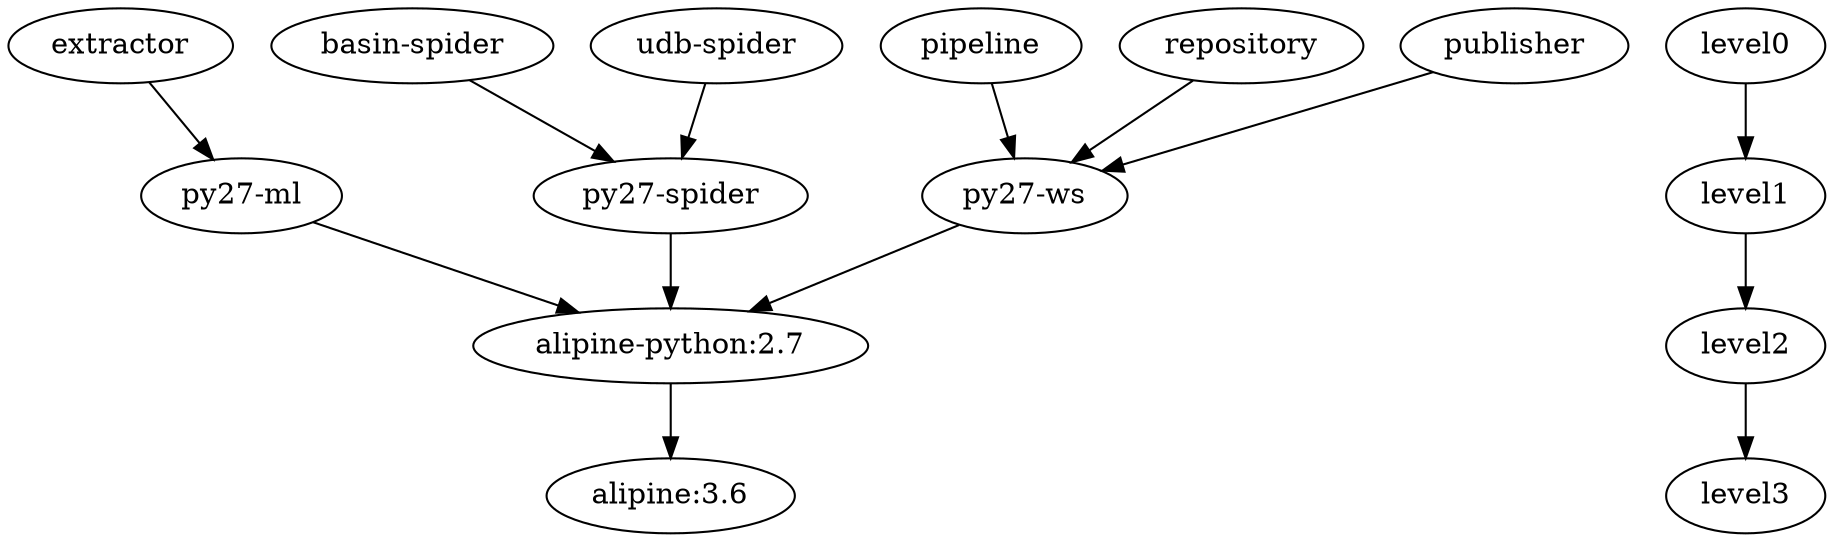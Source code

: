 digraph G {
   subgraph level0 {
        label = "top";
        "extractor"
        "pipeline"
        "repository"
        "publisher"
        "basin-spider"
        "udb-spider"
    }
    subgraph level1 {
        label = "base images(web, ml)";
        "py27-ml"
        "py27-spider"
        "py27-ws"
    }

    subgraph level2 {
        label = "base images(common)";
        "alipine-python:2.7"
    }

    subgraph level3 {
        label = "bottom";
        "alipine:3.6"
    }

    level0 -> level1
    level1 -> level2
    level2 -> level3

    "extractor" -> "py27-ml"
    "pipeline" -> "py27-ws"
    "repository" -> "py27-ws"
    "publisher" -> "py27-ws"
    "basin-spider" -> "py27-spider"
    "udb-spider" -> "py27-spider"

    "py27-ml" -> "alipine-python:2.7"
    "py27-spider" -> "alipine-python:2.7"
    "py27-ws" -> "alipine-python:2.7"

    "alipine-python:2.7" -> "alipine:3.6"

}